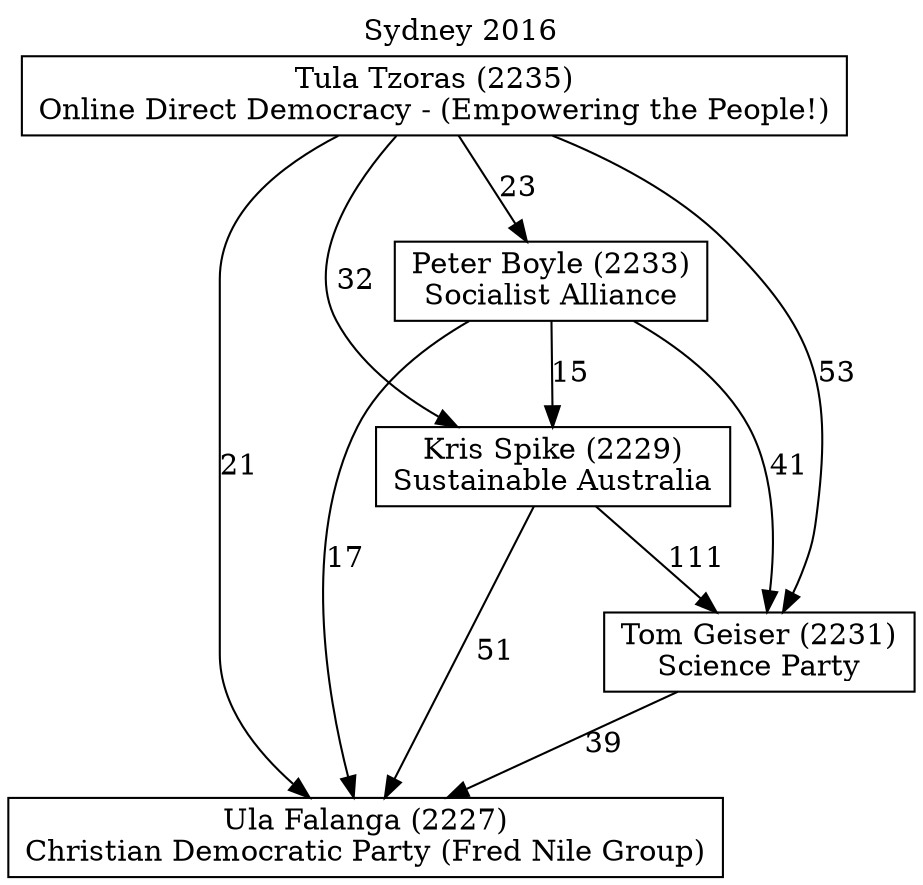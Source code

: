 // House preference flow
digraph "Ula Falanga (2227)_Sydney_2016" {
	graph [label="Sydney 2016" labelloc=t mclimit=10]
	node [shape=box]
	"Tula Tzoras (2235)" [label="Tula Tzoras (2235)
Online Direct Democracy - (Empowering the People!)"]
	"Peter Boyle (2233)" [label="Peter Boyle (2233)
Socialist Alliance"]
	"Ula Falanga (2227)" [label="Ula Falanga (2227)
Christian Democratic Party (Fred Nile Group)"]
	"Tom Geiser (2231)" [label="Tom Geiser (2231)
Science Party"]
	"Kris Spike (2229)" [label="Kris Spike (2229)
Sustainable Australia"]
	"Kris Spike (2229)" -> "Ula Falanga (2227)" [label=51]
	"Peter Boyle (2233)" -> "Tom Geiser (2231)" [label=41]
	"Tom Geiser (2231)" -> "Ula Falanga (2227)" [label=39]
	"Tula Tzoras (2235)" -> "Ula Falanga (2227)" [label=21]
	"Tula Tzoras (2235)" -> "Peter Boyle (2233)" [label=23]
	"Kris Spike (2229)" -> "Tom Geiser (2231)" [label=111]
	"Peter Boyle (2233)" -> "Ula Falanga (2227)" [label=17]
	"Peter Boyle (2233)" -> "Kris Spike (2229)" [label=15]
	"Tula Tzoras (2235)" -> "Tom Geiser (2231)" [label=53]
	"Tula Tzoras (2235)" -> "Kris Spike (2229)" [label=32]
}
